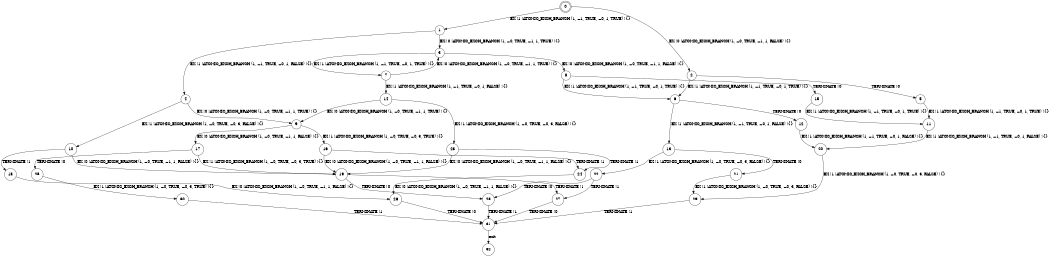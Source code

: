 digraph BCG {
size = "7, 10.5";
center = TRUE;
node [shape = circle];
0 [peripheries = 2];
0 -> 1 [label = "EX !1 !ATOMIC_EXCH_BRANCH (1, +1, TRUE, +0, 1, TRUE) !{}"];
0 -> 2 [label = "EX !0 !ATOMIC_EXCH_BRANCH (1, +0, TRUE, +1, 1, FALSE) !{}"];
1 -> 3 [label = "EX !0 !ATOMIC_EXCH_BRANCH (1, +0, TRUE, +1, 1, TRUE) !{}"];
1 -> 4 [label = "EX !1 !ATOMIC_EXCH_BRANCH (1, +1, TRUE, +0, 1, FALSE) !{}"];
2 -> 5 [label = "TERMINATE !0"];
2 -> 6 [label = "EX !1 !ATOMIC_EXCH_BRANCH (1, +1, TRUE, +0, 1, TRUE) !{}"];
3 -> 7 [label = "EX !1 !ATOMIC_EXCH_BRANCH (1, +1, TRUE, +0, 1, TRUE) !{}"];
3 -> 8 [label = "EX !0 !ATOMIC_EXCH_BRANCH (1, +0, TRUE, +1, 1, FALSE) !{}"];
4 -> 9 [label = "EX !0 !ATOMIC_EXCH_BRANCH (1, +0, TRUE, +1, 1, TRUE) !{}"];
4 -> 10 [label = "EX !1 !ATOMIC_EXCH_BRANCH (1, +0, TRUE, +0, 3, FALSE) !{}"];
5 -> 11 [label = "EX !1 !ATOMIC_EXCH_BRANCH (1, +1, TRUE, +0, 1, TRUE) !{}"];
6 -> 12 [label = "TERMINATE !0"];
6 -> 13 [label = "EX !1 !ATOMIC_EXCH_BRANCH (1, +1, TRUE, +0, 1, FALSE) !{}"];
7 -> 14 [label = "EX !1 !ATOMIC_EXCH_BRANCH (1, +1, TRUE, +0, 1, FALSE) !{}"];
7 -> 3 [label = "EX !0 !ATOMIC_EXCH_BRANCH (1, +0, TRUE, +1, 1, TRUE) !{}"];
8 -> 15 [label = "TERMINATE !0"];
8 -> 6 [label = "EX !1 !ATOMIC_EXCH_BRANCH (1, +1, TRUE, +0, 1, TRUE) !{}"];
9 -> 16 [label = "EX !1 !ATOMIC_EXCH_BRANCH (1, +0, TRUE, +0, 3, TRUE) !{}"];
9 -> 17 [label = "EX !0 !ATOMIC_EXCH_BRANCH (1, +0, TRUE, +1, 1, FALSE) !{}"];
10 -> 18 [label = "TERMINATE !1"];
10 -> 19 [label = "EX !0 !ATOMIC_EXCH_BRANCH (1, +0, TRUE, +1, 1, FALSE) !{}"];
11 -> 20 [label = "EX !1 !ATOMIC_EXCH_BRANCH (1, +1, TRUE, +0, 1, FALSE) !{}"];
12 -> 20 [label = "EX !1 !ATOMIC_EXCH_BRANCH (1, +1, TRUE, +0, 1, FALSE) !{}"];
13 -> 21 [label = "TERMINATE !0"];
13 -> 22 [label = "EX !1 !ATOMIC_EXCH_BRANCH (1, +0, TRUE, +0, 3, FALSE) !{}"];
14 -> 23 [label = "EX !1 !ATOMIC_EXCH_BRANCH (1, +0, TRUE, +0, 3, FALSE) !{}"];
14 -> 9 [label = "EX !0 !ATOMIC_EXCH_BRANCH (1, +0, TRUE, +1, 1, TRUE) !{}"];
15 -> 11 [label = "EX !1 !ATOMIC_EXCH_BRANCH (1, +1, TRUE, +0, 1, TRUE) !{}"];
16 -> 24 [label = "TERMINATE !1"];
16 -> 19 [label = "EX !0 !ATOMIC_EXCH_BRANCH (1, +0, TRUE, +1, 1, FALSE) !{}"];
17 -> 25 [label = "TERMINATE !0"];
17 -> 19 [label = "EX !1 !ATOMIC_EXCH_BRANCH (1, +0, TRUE, +0, 3, TRUE) !{}"];
18 -> 26 [label = "EX !0 !ATOMIC_EXCH_BRANCH (1, +0, TRUE, +1, 1, FALSE) !{}"];
19 -> 27 [label = "TERMINATE !1"];
19 -> 28 [label = "TERMINATE !0"];
20 -> 29 [label = "EX !1 !ATOMIC_EXCH_BRANCH (1, +0, TRUE, +0, 3, FALSE) !{}"];
21 -> 29 [label = "EX !1 !ATOMIC_EXCH_BRANCH (1, +0, TRUE, +0, 3, FALSE) !{}"];
22 -> 27 [label = "TERMINATE !1"];
22 -> 28 [label = "TERMINATE !0"];
23 -> 24 [label = "TERMINATE !1"];
23 -> 19 [label = "EX !0 !ATOMIC_EXCH_BRANCH (1, +0, TRUE, +1, 1, FALSE) !{}"];
24 -> 26 [label = "EX !0 !ATOMIC_EXCH_BRANCH (1, +0, TRUE, +1, 1, FALSE) !{}"];
25 -> 30 [label = "EX !1 !ATOMIC_EXCH_BRANCH (1, +0, TRUE, +0, 3, TRUE) !{}"];
26 -> 31 [label = "TERMINATE !0"];
27 -> 31 [label = "TERMINATE !0"];
28 -> 31 [label = "TERMINATE !1"];
29 -> 31 [label = "TERMINATE !1"];
30 -> 31 [label = "TERMINATE !1"];
31 -> 32 [label = "exit"];
}
